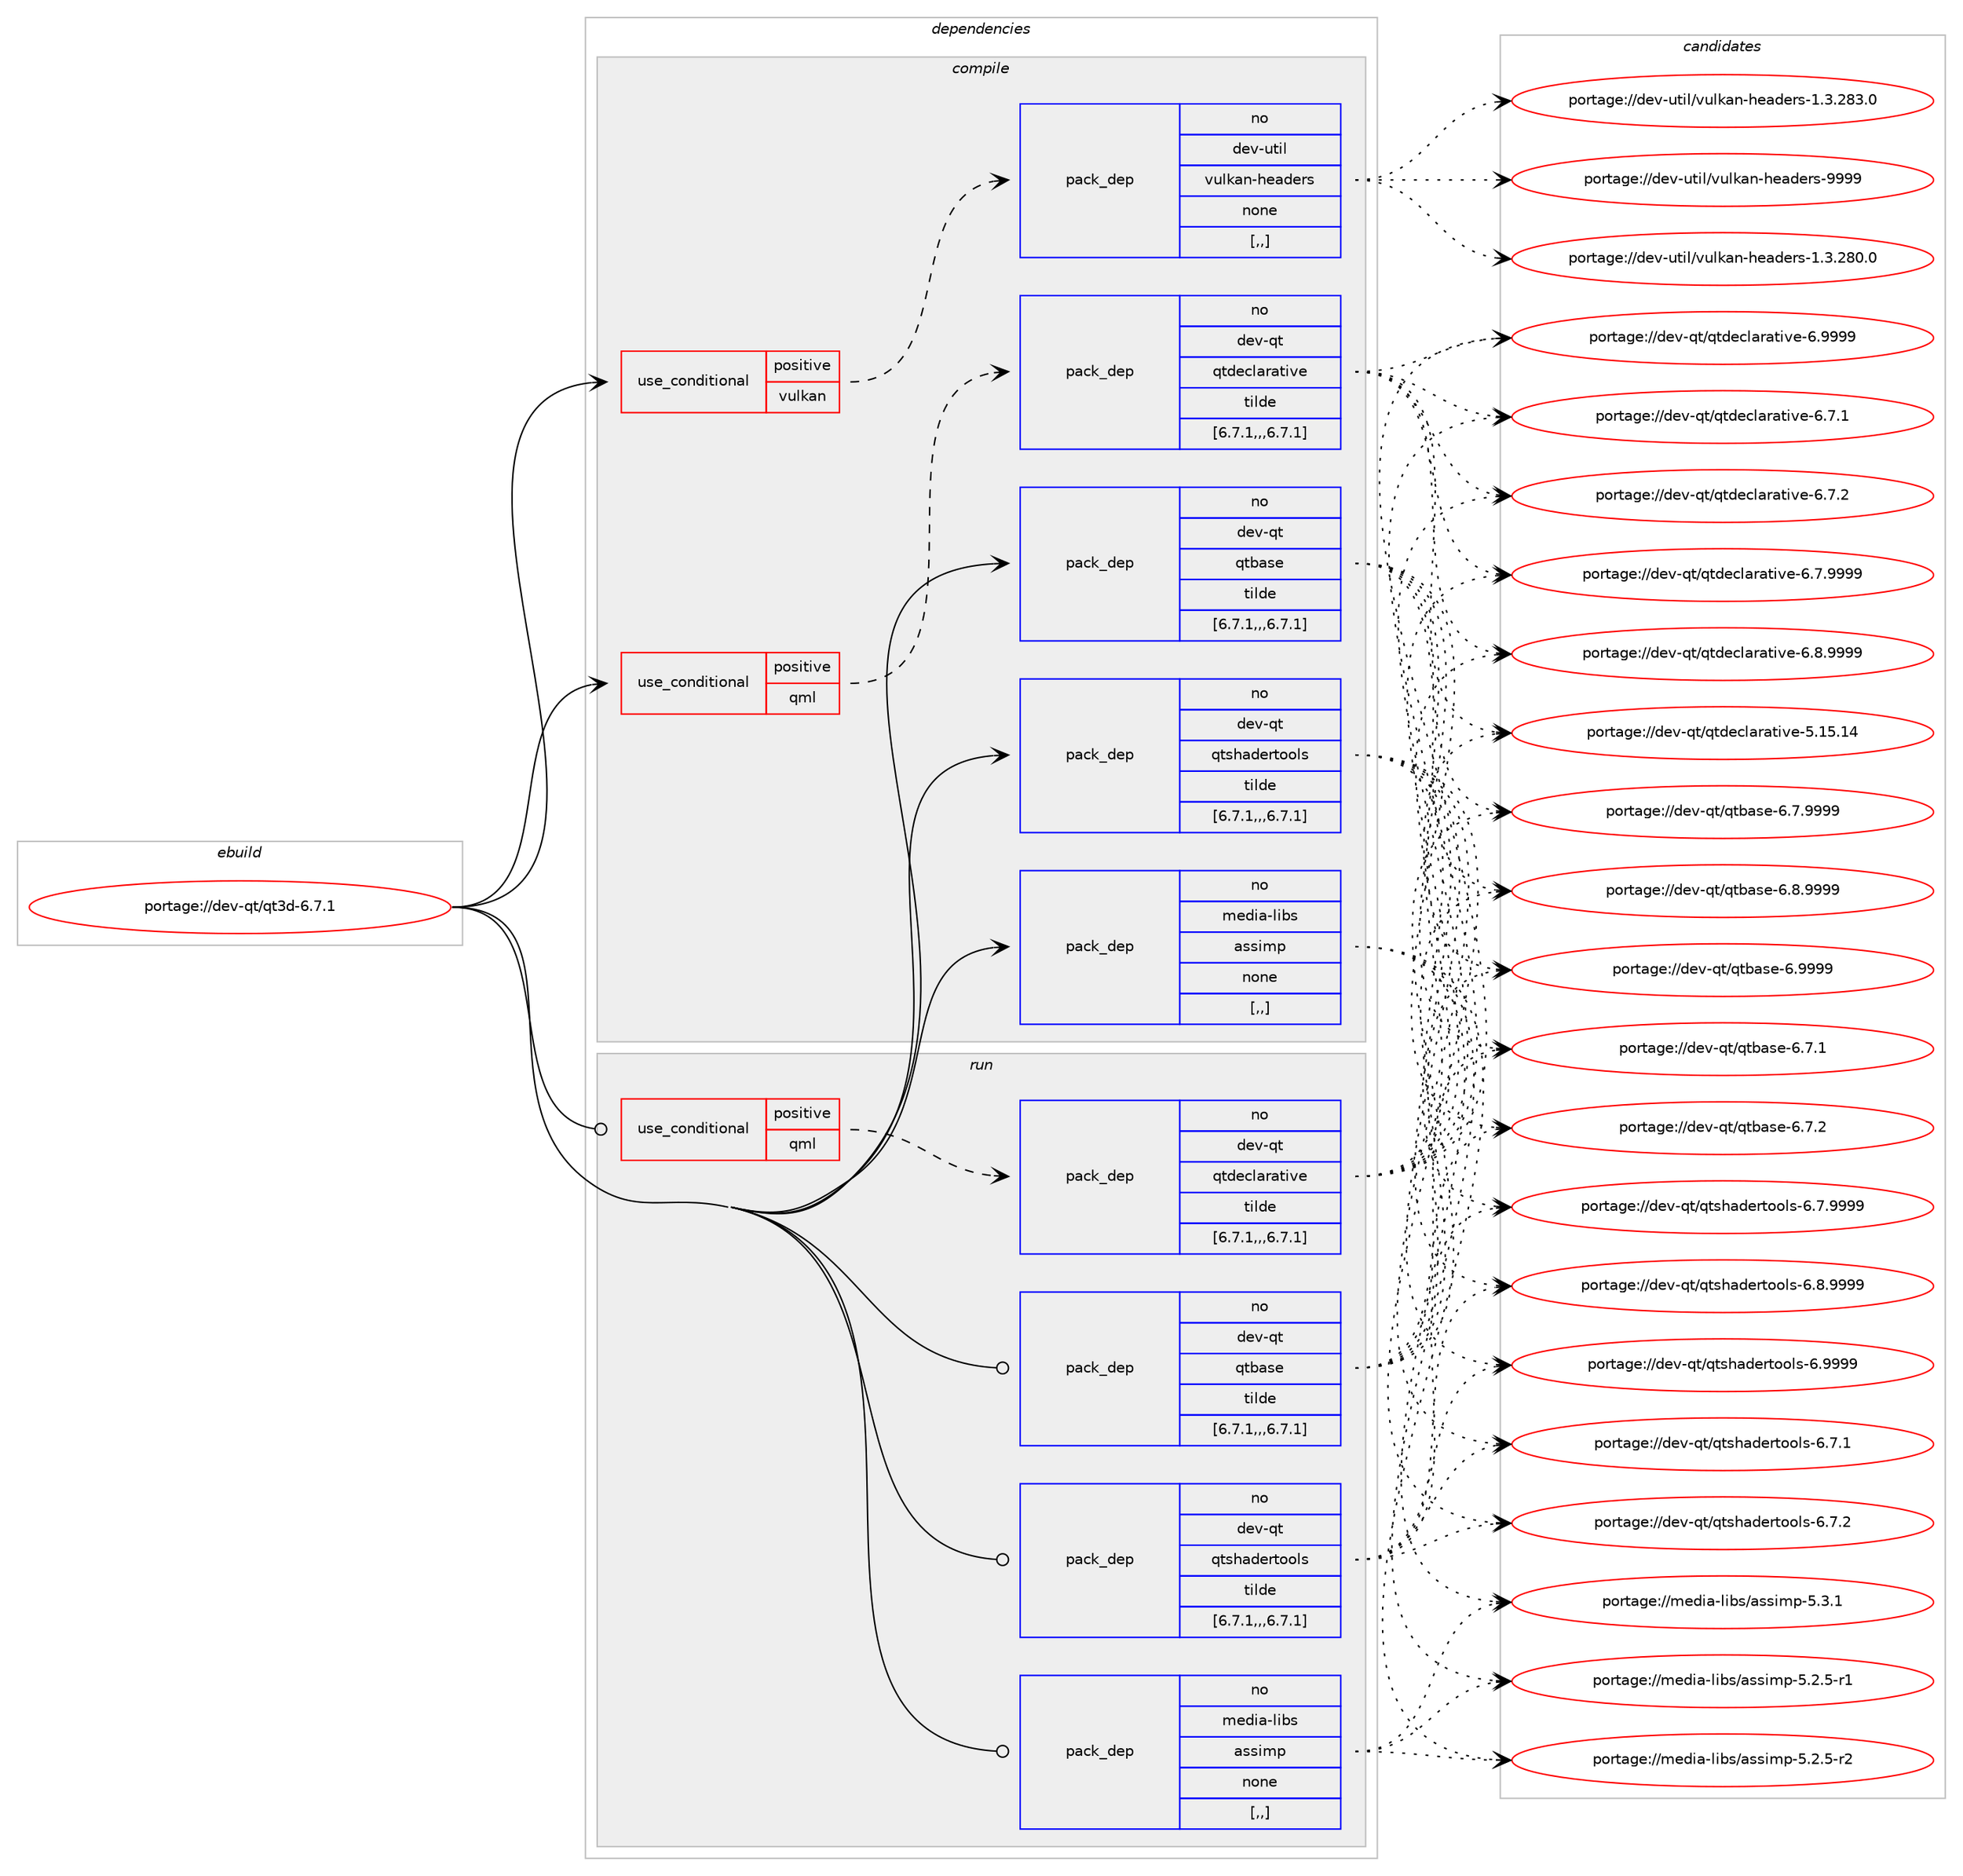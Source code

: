 digraph prolog {

# *************
# Graph options
# *************

newrank=true;
concentrate=true;
compound=true;
graph [rankdir=LR,fontname=Helvetica,fontsize=10,ranksep=1.5];#, ranksep=2.5, nodesep=0.2];
edge  [arrowhead=vee];
node  [fontname=Helvetica,fontsize=10];

# **********
# The ebuild
# **********

subgraph cluster_leftcol {
color=gray;
label=<<i>ebuild</i>>;
id [label="portage://dev-qt/qt3d-6.7.1", color=red, width=4, href="../dev-qt/qt3d-6.7.1.svg"];
}

# ****************
# The dependencies
# ****************

subgraph cluster_midcol {
color=gray;
label=<<i>dependencies</i>>;
subgraph cluster_compile {
fillcolor="#eeeeee";
style=filled;
label=<<i>compile</i>>;
subgraph cond40312 {
dependency164324 [label=<<TABLE BORDER="0" CELLBORDER="1" CELLSPACING="0" CELLPADDING="4"><TR><TD ROWSPAN="3" CELLPADDING="10">use_conditional</TD></TR><TR><TD>positive</TD></TR><TR><TD>qml</TD></TR></TABLE>>, shape=none, color=red];
subgraph pack122772 {
dependency164325 [label=<<TABLE BORDER="0" CELLBORDER="1" CELLSPACING="0" CELLPADDING="4" WIDTH="220"><TR><TD ROWSPAN="6" CELLPADDING="30">pack_dep</TD></TR><TR><TD WIDTH="110">no</TD></TR><TR><TD>dev-qt</TD></TR><TR><TD>qtdeclarative</TD></TR><TR><TD>tilde</TD></TR><TR><TD>[6.7.1,,,6.7.1]</TD></TR></TABLE>>, shape=none, color=blue];
}
dependency164324:e -> dependency164325:w [weight=20,style="dashed",arrowhead="vee"];
}
id:e -> dependency164324:w [weight=20,style="solid",arrowhead="vee"];
subgraph cond40313 {
dependency164326 [label=<<TABLE BORDER="0" CELLBORDER="1" CELLSPACING="0" CELLPADDING="4"><TR><TD ROWSPAN="3" CELLPADDING="10">use_conditional</TD></TR><TR><TD>positive</TD></TR><TR><TD>vulkan</TD></TR></TABLE>>, shape=none, color=red];
subgraph pack122773 {
dependency164327 [label=<<TABLE BORDER="0" CELLBORDER="1" CELLSPACING="0" CELLPADDING="4" WIDTH="220"><TR><TD ROWSPAN="6" CELLPADDING="30">pack_dep</TD></TR><TR><TD WIDTH="110">no</TD></TR><TR><TD>dev-util</TD></TR><TR><TD>vulkan-headers</TD></TR><TR><TD>none</TD></TR><TR><TD>[,,]</TD></TR></TABLE>>, shape=none, color=blue];
}
dependency164326:e -> dependency164327:w [weight=20,style="dashed",arrowhead="vee"];
}
id:e -> dependency164326:w [weight=20,style="solid",arrowhead="vee"];
subgraph pack122774 {
dependency164328 [label=<<TABLE BORDER="0" CELLBORDER="1" CELLSPACING="0" CELLPADDING="4" WIDTH="220"><TR><TD ROWSPAN="6" CELLPADDING="30">pack_dep</TD></TR><TR><TD WIDTH="110">no</TD></TR><TR><TD>dev-qt</TD></TR><TR><TD>qtbase</TD></TR><TR><TD>tilde</TD></TR><TR><TD>[6.7.1,,,6.7.1]</TD></TR></TABLE>>, shape=none, color=blue];
}
id:e -> dependency164328:w [weight=20,style="solid",arrowhead="vee"];
subgraph pack122775 {
dependency164329 [label=<<TABLE BORDER="0" CELLBORDER="1" CELLSPACING="0" CELLPADDING="4" WIDTH="220"><TR><TD ROWSPAN="6" CELLPADDING="30">pack_dep</TD></TR><TR><TD WIDTH="110">no</TD></TR><TR><TD>dev-qt</TD></TR><TR><TD>qtshadertools</TD></TR><TR><TD>tilde</TD></TR><TR><TD>[6.7.1,,,6.7.1]</TD></TR></TABLE>>, shape=none, color=blue];
}
id:e -> dependency164329:w [weight=20,style="solid",arrowhead="vee"];
subgraph pack122776 {
dependency164330 [label=<<TABLE BORDER="0" CELLBORDER="1" CELLSPACING="0" CELLPADDING="4" WIDTH="220"><TR><TD ROWSPAN="6" CELLPADDING="30">pack_dep</TD></TR><TR><TD WIDTH="110">no</TD></TR><TR><TD>media-libs</TD></TR><TR><TD>assimp</TD></TR><TR><TD>none</TD></TR><TR><TD>[,,]</TD></TR></TABLE>>, shape=none, color=blue];
}
id:e -> dependency164330:w [weight=20,style="solid",arrowhead="vee"];
}
subgraph cluster_compileandrun {
fillcolor="#eeeeee";
style=filled;
label=<<i>compile and run</i>>;
}
subgraph cluster_run {
fillcolor="#eeeeee";
style=filled;
label=<<i>run</i>>;
subgraph cond40314 {
dependency164331 [label=<<TABLE BORDER="0" CELLBORDER="1" CELLSPACING="0" CELLPADDING="4"><TR><TD ROWSPAN="3" CELLPADDING="10">use_conditional</TD></TR><TR><TD>positive</TD></TR><TR><TD>qml</TD></TR></TABLE>>, shape=none, color=red];
subgraph pack122777 {
dependency164332 [label=<<TABLE BORDER="0" CELLBORDER="1" CELLSPACING="0" CELLPADDING="4" WIDTH="220"><TR><TD ROWSPAN="6" CELLPADDING="30">pack_dep</TD></TR><TR><TD WIDTH="110">no</TD></TR><TR><TD>dev-qt</TD></TR><TR><TD>qtdeclarative</TD></TR><TR><TD>tilde</TD></TR><TR><TD>[6.7.1,,,6.7.1]</TD></TR></TABLE>>, shape=none, color=blue];
}
dependency164331:e -> dependency164332:w [weight=20,style="dashed",arrowhead="vee"];
}
id:e -> dependency164331:w [weight=20,style="solid",arrowhead="odot"];
subgraph pack122778 {
dependency164333 [label=<<TABLE BORDER="0" CELLBORDER="1" CELLSPACING="0" CELLPADDING="4" WIDTH="220"><TR><TD ROWSPAN="6" CELLPADDING="30">pack_dep</TD></TR><TR><TD WIDTH="110">no</TD></TR><TR><TD>dev-qt</TD></TR><TR><TD>qtbase</TD></TR><TR><TD>tilde</TD></TR><TR><TD>[6.7.1,,,6.7.1]</TD></TR></TABLE>>, shape=none, color=blue];
}
id:e -> dependency164333:w [weight=20,style="solid",arrowhead="odot"];
subgraph pack122779 {
dependency164334 [label=<<TABLE BORDER="0" CELLBORDER="1" CELLSPACING="0" CELLPADDING="4" WIDTH="220"><TR><TD ROWSPAN="6" CELLPADDING="30">pack_dep</TD></TR><TR><TD WIDTH="110">no</TD></TR><TR><TD>dev-qt</TD></TR><TR><TD>qtshadertools</TD></TR><TR><TD>tilde</TD></TR><TR><TD>[6.7.1,,,6.7.1]</TD></TR></TABLE>>, shape=none, color=blue];
}
id:e -> dependency164334:w [weight=20,style="solid",arrowhead="odot"];
subgraph pack122780 {
dependency164335 [label=<<TABLE BORDER="0" CELLBORDER="1" CELLSPACING="0" CELLPADDING="4" WIDTH="220"><TR><TD ROWSPAN="6" CELLPADDING="30">pack_dep</TD></TR><TR><TD WIDTH="110">no</TD></TR><TR><TD>media-libs</TD></TR><TR><TD>assimp</TD></TR><TR><TD>none</TD></TR><TR><TD>[,,]</TD></TR></TABLE>>, shape=none, color=blue];
}
id:e -> dependency164335:w [weight=20,style="solid",arrowhead="odot"];
}
}

# **************
# The candidates
# **************

subgraph cluster_choices {
rank=same;
color=gray;
label=<<i>candidates</i>>;

subgraph choice122772 {
color=black;
nodesep=1;
choice10010111845113116471131161001019910897114971161051181014553464953464952 [label="portage://dev-qt/qtdeclarative-5.15.14", color=red, width=4,href="../dev-qt/qtdeclarative-5.15.14.svg"];
choice1001011184511311647113116100101991089711497116105118101455446554649 [label="portage://dev-qt/qtdeclarative-6.7.1", color=red, width=4,href="../dev-qt/qtdeclarative-6.7.1.svg"];
choice1001011184511311647113116100101991089711497116105118101455446554650 [label="portage://dev-qt/qtdeclarative-6.7.2", color=red, width=4,href="../dev-qt/qtdeclarative-6.7.2.svg"];
choice1001011184511311647113116100101991089711497116105118101455446554657575757 [label="portage://dev-qt/qtdeclarative-6.7.9999", color=red, width=4,href="../dev-qt/qtdeclarative-6.7.9999.svg"];
choice1001011184511311647113116100101991089711497116105118101455446564657575757 [label="portage://dev-qt/qtdeclarative-6.8.9999", color=red, width=4,href="../dev-qt/qtdeclarative-6.8.9999.svg"];
choice100101118451131164711311610010199108971149711610511810145544657575757 [label="portage://dev-qt/qtdeclarative-6.9999", color=red, width=4,href="../dev-qt/qtdeclarative-6.9999.svg"];
dependency164325:e -> choice10010111845113116471131161001019910897114971161051181014553464953464952:w [style=dotted,weight="100"];
dependency164325:e -> choice1001011184511311647113116100101991089711497116105118101455446554649:w [style=dotted,weight="100"];
dependency164325:e -> choice1001011184511311647113116100101991089711497116105118101455446554650:w [style=dotted,weight="100"];
dependency164325:e -> choice1001011184511311647113116100101991089711497116105118101455446554657575757:w [style=dotted,weight="100"];
dependency164325:e -> choice1001011184511311647113116100101991089711497116105118101455446564657575757:w [style=dotted,weight="100"];
dependency164325:e -> choice100101118451131164711311610010199108971149711610511810145544657575757:w [style=dotted,weight="100"];
}
subgraph choice122773 {
color=black;
nodesep=1;
choice100101118451171161051084711811710810797110451041019710010111411545494651465056484648 [label="portage://dev-util/vulkan-headers-1.3.280.0", color=red, width=4,href="../dev-util/vulkan-headers-1.3.280.0.svg"];
choice100101118451171161051084711811710810797110451041019710010111411545494651465056514648 [label="portage://dev-util/vulkan-headers-1.3.283.0", color=red, width=4,href="../dev-util/vulkan-headers-1.3.283.0.svg"];
choice10010111845117116105108471181171081079711045104101971001011141154557575757 [label="portage://dev-util/vulkan-headers-9999", color=red, width=4,href="../dev-util/vulkan-headers-9999.svg"];
dependency164327:e -> choice100101118451171161051084711811710810797110451041019710010111411545494651465056484648:w [style=dotted,weight="100"];
dependency164327:e -> choice100101118451171161051084711811710810797110451041019710010111411545494651465056514648:w [style=dotted,weight="100"];
dependency164327:e -> choice10010111845117116105108471181171081079711045104101971001011141154557575757:w [style=dotted,weight="100"];
}
subgraph choice122774 {
color=black;
nodesep=1;
choice10010111845113116471131169897115101455446554649 [label="portage://dev-qt/qtbase-6.7.1", color=red, width=4,href="../dev-qt/qtbase-6.7.1.svg"];
choice10010111845113116471131169897115101455446554650 [label="portage://dev-qt/qtbase-6.7.2", color=red, width=4,href="../dev-qt/qtbase-6.7.2.svg"];
choice10010111845113116471131169897115101455446554657575757 [label="portage://dev-qt/qtbase-6.7.9999", color=red, width=4,href="../dev-qt/qtbase-6.7.9999.svg"];
choice10010111845113116471131169897115101455446564657575757 [label="portage://dev-qt/qtbase-6.8.9999", color=red, width=4,href="../dev-qt/qtbase-6.8.9999.svg"];
choice1001011184511311647113116989711510145544657575757 [label="portage://dev-qt/qtbase-6.9999", color=red, width=4,href="../dev-qt/qtbase-6.9999.svg"];
dependency164328:e -> choice10010111845113116471131169897115101455446554649:w [style=dotted,weight="100"];
dependency164328:e -> choice10010111845113116471131169897115101455446554650:w [style=dotted,weight="100"];
dependency164328:e -> choice10010111845113116471131169897115101455446554657575757:w [style=dotted,weight="100"];
dependency164328:e -> choice10010111845113116471131169897115101455446564657575757:w [style=dotted,weight="100"];
dependency164328:e -> choice1001011184511311647113116989711510145544657575757:w [style=dotted,weight="100"];
}
subgraph choice122775 {
color=black;
nodesep=1;
choice100101118451131164711311611510497100101114116111111108115455446554649 [label="portage://dev-qt/qtshadertools-6.7.1", color=red, width=4,href="../dev-qt/qtshadertools-6.7.1.svg"];
choice100101118451131164711311611510497100101114116111111108115455446554650 [label="portage://dev-qt/qtshadertools-6.7.2", color=red, width=4,href="../dev-qt/qtshadertools-6.7.2.svg"];
choice100101118451131164711311611510497100101114116111111108115455446554657575757 [label="portage://dev-qt/qtshadertools-6.7.9999", color=red, width=4,href="../dev-qt/qtshadertools-6.7.9999.svg"];
choice100101118451131164711311611510497100101114116111111108115455446564657575757 [label="portage://dev-qt/qtshadertools-6.8.9999", color=red, width=4,href="../dev-qt/qtshadertools-6.8.9999.svg"];
choice10010111845113116471131161151049710010111411611111110811545544657575757 [label="portage://dev-qt/qtshadertools-6.9999", color=red, width=4,href="../dev-qt/qtshadertools-6.9999.svg"];
dependency164329:e -> choice100101118451131164711311611510497100101114116111111108115455446554649:w [style=dotted,weight="100"];
dependency164329:e -> choice100101118451131164711311611510497100101114116111111108115455446554650:w [style=dotted,weight="100"];
dependency164329:e -> choice100101118451131164711311611510497100101114116111111108115455446554657575757:w [style=dotted,weight="100"];
dependency164329:e -> choice100101118451131164711311611510497100101114116111111108115455446564657575757:w [style=dotted,weight="100"];
dependency164329:e -> choice10010111845113116471131161151049710010111411611111110811545544657575757:w [style=dotted,weight="100"];
}
subgraph choice122776 {
color=black;
nodesep=1;
choice10910110010597451081059811547971151151051091124553465046534511449 [label="portage://media-libs/assimp-5.2.5-r1", color=red, width=4,href="../media-libs/assimp-5.2.5-r1.svg"];
choice10910110010597451081059811547971151151051091124553465046534511450 [label="portage://media-libs/assimp-5.2.5-r2", color=red, width=4,href="../media-libs/assimp-5.2.5-r2.svg"];
choice1091011001059745108105981154797115115105109112455346514649 [label="portage://media-libs/assimp-5.3.1", color=red, width=4,href="../media-libs/assimp-5.3.1.svg"];
dependency164330:e -> choice10910110010597451081059811547971151151051091124553465046534511449:w [style=dotted,weight="100"];
dependency164330:e -> choice10910110010597451081059811547971151151051091124553465046534511450:w [style=dotted,weight="100"];
dependency164330:e -> choice1091011001059745108105981154797115115105109112455346514649:w [style=dotted,weight="100"];
}
subgraph choice122777 {
color=black;
nodesep=1;
choice10010111845113116471131161001019910897114971161051181014553464953464952 [label="portage://dev-qt/qtdeclarative-5.15.14", color=red, width=4,href="../dev-qt/qtdeclarative-5.15.14.svg"];
choice1001011184511311647113116100101991089711497116105118101455446554649 [label="portage://dev-qt/qtdeclarative-6.7.1", color=red, width=4,href="../dev-qt/qtdeclarative-6.7.1.svg"];
choice1001011184511311647113116100101991089711497116105118101455446554650 [label="portage://dev-qt/qtdeclarative-6.7.2", color=red, width=4,href="../dev-qt/qtdeclarative-6.7.2.svg"];
choice1001011184511311647113116100101991089711497116105118101455446554657575757 [label="portage://dev-qt/qtdeclarative-6.7.9999", color=red, width=4,href="../dev-qt/qtdeclarative-6.7.9999.svg"];
choice1001011184511311647113116100101991089711497116105118101455446564657575757 [label="portage://dev-qt/qtdeclarative-6.8.9999", color=red, width=4,href="../dev-qt/qtdeclarative-6.8.9999.svg"];
choice100101118451131164711311610010199108971149711610511810145544657575757 [label="portage://dev-qt/qtdeclarative-6.9999", color=red, width=4,href="../dev-qt/qtdeclarative-6.9999.svg"];
dependency164332:e -> choice10010111845113116471131161001019910897114971161051181014553464953464952:w [style=dotted,weight="100"];
dependency164332:e -> choice1001011184511311647113116100101991089711497116105118101455446554649:w [style=dotted,weight="100"];
dependency164332:e -> choice1001011184511311647113116100101991089711497116105118101455446554650:w [style=dotted,weight="100"];
dependency164332:e -> choice1001011184511311647113116100101991089711497116105118101455446554657575757:w [style=dotted,weight="100"];
dependency164332:e -> choice1001011184511311647113116100101991089711497116105118101455446564657575757:w [style=dotted,weight="100"];
dependency164332:e -> choice100101118451131164711311610010199108971149711610511810145544657575757:w [style=dotted,weight="100"];
}
subgraph choice122778 {
color=black;
nodesep=1;
choice10010111845113116471131169897115101455446554649 [label="portage://dev-qt/qtbase-6.7.1", color=red, width=4,href="../dev-qt/qtbase-6.7.1.svg"];
choice10010111845113116471131169897115101455446554650 [label="portage://dev-qt/qtbase-6.7.2", color=red, width=4,href="../dev-qt/qtbase-6.7.2.svg"];
choice10010111845113116471131169897115101455446554657575757 [label="portage://dev-qt/qtbase-6.7.9999", color=red, width=4,href="../dev-qt/qtbase-6.7.9999.svg"];
choice10010111845113116471131169897115101455446564657575757 [label="portage://dev-qt/qtbase-6.8.9999", color=red, width=4,href="../dev-qt/qtbase-6.8.9999.svg"];
choice1001011184511311647113116989711510145544657575757 [label="portage://dev-qt/qtbase-6.9999", color=red, width=4,href="../dev-qt/qtbase-6.9999.svg"];
dependency164333:e -> choice10010111845113116471131169897115101455446554649:w [style=dotted,weight="100"];
dependency164333:e -> choice10010111845113116471131169897115101455446554650:w [style=dotted,weight="100"];
dependency164333:e -> choice10010111845113116471131169897115101455446554657575757:w [style=dotted,weight="100"];
dependency164333:e -> choice10010111845113116471131169897115101455446564657575757:w [style=dotted,weight="100"];
dependency164333:e -> choice1001011184511311647113116989711510145544657575757:w [style=dotted,weight="100"];
}
subgraph choice122779 {
color=black;
nodesep=1;
choice100101118451131164711311611510497100101114116111111108115455446554649 [label="portage://dev-qt/qtshadertools-6.7.1", color=red, width=4,href="../dev-qt/qtshadertools-6.7.1.svg"];
choice100101118451131164711311611510497100101114116111111108115455446554650 [label="portage://dev-qt/qtshadertools-6.7.2", color=red, width=4,href="../dev-qt/qtshadertools-6.7.2.svg"];
choice100101118451131164711311611510497100101114116111111108115455446554657575757 [label="portage://dev-qt/qtshadertools-6.7.9999", color=red, width=4,href="../dev-qt/qtshadertools-6.7.9999.svg"];
choice100101118451131164711311611510497100101114116111111108115455446564657575757 [label="portage://dev-qt/qtshadertools-6.8.9999", color=red, width=4,href="../dev-qt/qtshadertools-6.8.9999.svg"];
choice10010111845113116471131161151049710010111411611111110811545544657575757 [label="portage://dev-qt/qtshadertools-6.9999", color=red, width=4,href="../dev-qt/qtshadertools-6.9999.svg"];
dependency164334:e -> choice100101118451131164711311611510497100101114116111111108115455446554649:w [style=dotted,weight="100"];
dependency164334:e -> choice100101118451131164711311611510497100101114116111111108115455446554650:w [style=dotted,weight="100"];
dependency164334:e -> choice100101118451131164711311611510497100101114116111111108115455446554657575757:w [style=dotted,weight="100"];
dependency164334:e -> choice100101118451131164711311611510497100101114116111111108115455446564657575757:w [style=dotted,weight="100"];
dependency164334:e -> choice10010111845113116471131161151049710010111411611111110811545544657575757:w [style=dotted,weight="100"];
}
subgraph choice122780 {
color=black;
nodesep=1;
choice10910110010597451081059811547971151151051091124553465046534511449 [label="portage://media-libs/assimp-5.2.5-r1", color=red, width=4,href="../media-libs/assimp-5.2.5-r1.svg"];
choice10910110010597451081059811547971151151051091124553465046534511450 [label="portage://media-libs/assimp-5.2.5-r2", color=red, width=4,href="../media-libs/assimp-5.2.5-r2.svg"];
choice1091011001059745108105981154797115115105109112455346514649 [label="portage://media-libs/assimp-5.3.1", color=red, width=4,href="../media-libs/assimp-5.3.1.svg"];
dependency164335:e -> choice10910110010597451081059811547971151151051091124553465046534511449:w [style=dotted,weight="100"];
dependency164335:e -> choice10910110010597451081059811547971151151051091124553465046534511450:w [style=dotted,weight="100"];
dependency164335:e -> choice1091011001059745108105981154797115115105109112455346514649:w [style=dotted,weight="100"];
}
}

}
